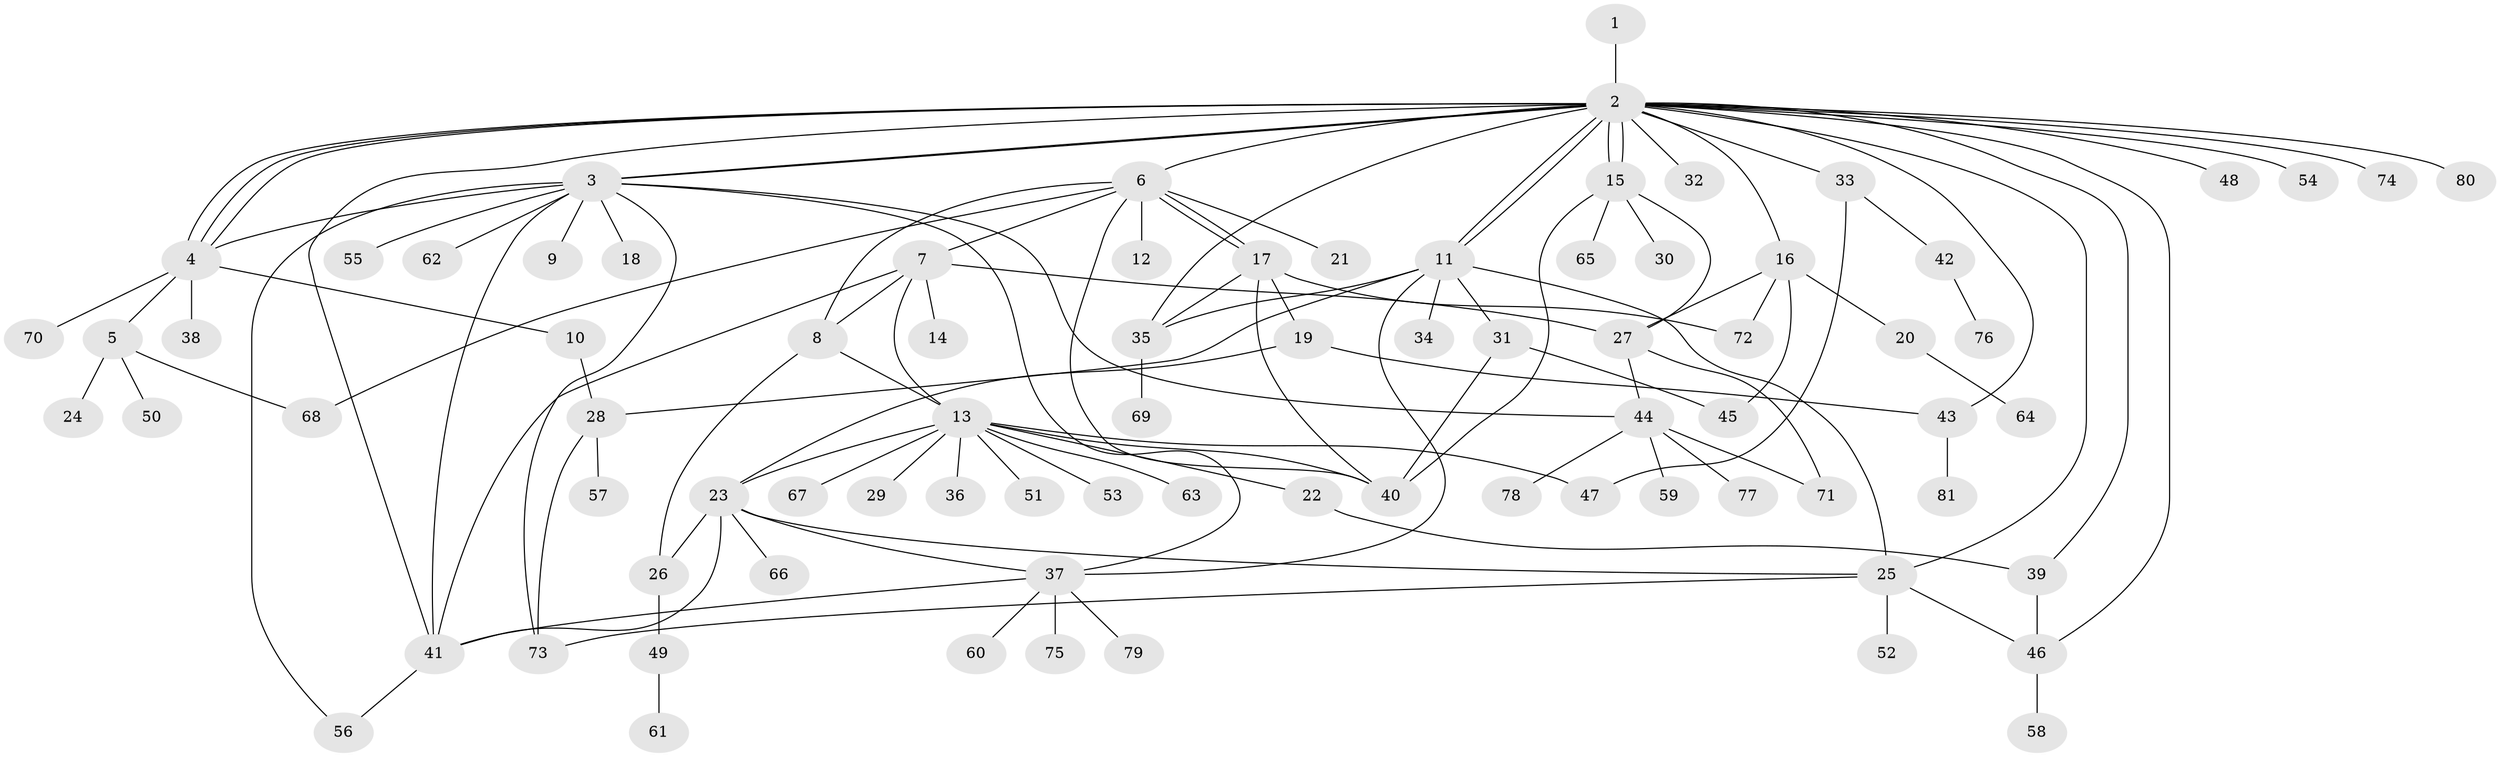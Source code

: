 // Generated by graph-tools (version 1.1) at 2025/49/03/09/25 03:49:57]
// undirected, 81 vertices, 121 edges
graph export_dot {
graph [start="1"]
  node [color=gray90,style=filled];
  1;
  2;
  3;
  4;
  5;
  6;
  7;
  8;
  9;
  10;
  11;
  12;
  13;
  14;
  15;
  16;
  17;
  18;
  19;
  20;
  21;
  22;
  23;
  24;
  25;
  26;
  27;
  28;
  29;
  30;
  31;
  32;
  33;
  34;
  35;
  36;
  37;
  38;
  39;
  40;
  41;
  42;
  43;
  44;
  45;
  46;
  47;
  48;
  49;
  50;
  51;
  52;
  53;
  54;
  55;
  56;
  57;
  58;
  59;
  60;
  61;
  62;
  63;
  64;
  65;
  66;
  67;
  68;
  69;
  70;
  71;
  72;
  73;
  74;
  75;
  76;
  77;
  78;
  79;
  80;
  81;
  1 -- 2;
  2 -- 3;
  2 -- 3;
  2 -- 4;
  2 -- 4;
  2 -- 4;
  2 -- 6;
  2 -- 11;
  2 -- 11;
  2 -- 15;
  2 -- 15;
  2 -- 16;
  2 -- 25;
  2 -- 32;
  2 -- 33;
  2 -- 35;
  2 -- 39;
  2 -- 41;
  2 -- 43;
  2 -- 46;
  2 -- 48;
  2 -- 54;
  2 -- 74;
  2 -- 80;
  3 -- 4;
  3 -- 9;
  3 -- 18;
  3 -- 37;
  3 -- 41;
  3 -- 44;
  3 -- 55;
  3 -- 56;
  3 -- 62;
  3 -- 73;
  4 -- 5;
  4 -- 10;
  4 -- 38;
  4 -- 70;
  5 -- 24;
  5 -- 50;
  5 -- 68;
  6 -- 7;
  6 -- 8;
  6 -- 12;
  6 -- 17;
  6 -- 17;
  6 -- 21;
  6 -- 40;
  6 -- 68;
  7 -- 8;
  7 -- 13;
  7 -- 14;
  7 -- 27;
  7 -- 41;
  8 -- 13;
  8 -- 26;
  10 -- 28;
  11 -- 25;
  11 -- 28;
  11 -- 31;
  11 -- 34;
  11 -- 35;
  11 -- 37;
  13 -- 22;
  13 -- 23;
  13 -- 29;
  13 -- 36;
  13 -- 40;
  13 -- 47;
  13 -- 51;
  13 -- 53;
  13 -- 63;
  13 -- 67;
  15 -- 27;
  15 -- 30;
  15 -- 40;
  15 -- 65;
  16 -- 20;
  16 -- 27;
  16 -- 45;
  16 -- 72;
  17 -- 19;
  17 -- 35;
  17 -- 40;
  17 -- 72;
  19 -- 23;
  19 -- 43;
  20 -- 64;
  22 -- 39;
  23 -- 25;
  23 -- 26;
  23 -- 37;
  23 -- 41;
  23 -- 66;
  25 -- 46;
  25 -- 52;
  25 -- 73;
  26 -- 49;
  27 -- 44;
  27 -- 71;
  28 -- 57;
  28 -- 73;
  31 -- 40;
  31 -- 45;
  33 -- 42;
  33 -- 47;
  35 -- 69;
  37 -- 41;
  37 -- 60;
  37 -- 75;
  37 -- 79;
  39 -- 46;
  41 -- 56;
  42 -- 76;
  43 -- 81;
  44 -- 59;
  44 -- 71;
  44 -- 77;
  44 -- 78;
  46 -- 58;
  49 -- 61;
}
